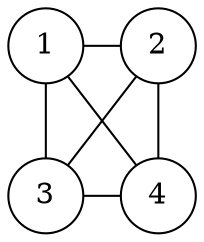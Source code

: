 graph g{
1[height=0.5,width=0.5,fixedsize=true];
2[height=0.5,width=0.5,fixedsize=true];
3[height=0.5,width=0.5,fixedsize=true];
4[height=0.5,width=0.5,fixedsize=true];
1--2;
1--3;
1--4;
2--3;
2--4;
3--4;
{rank=same; 1 2}
{rank=same; 3 4}
}
